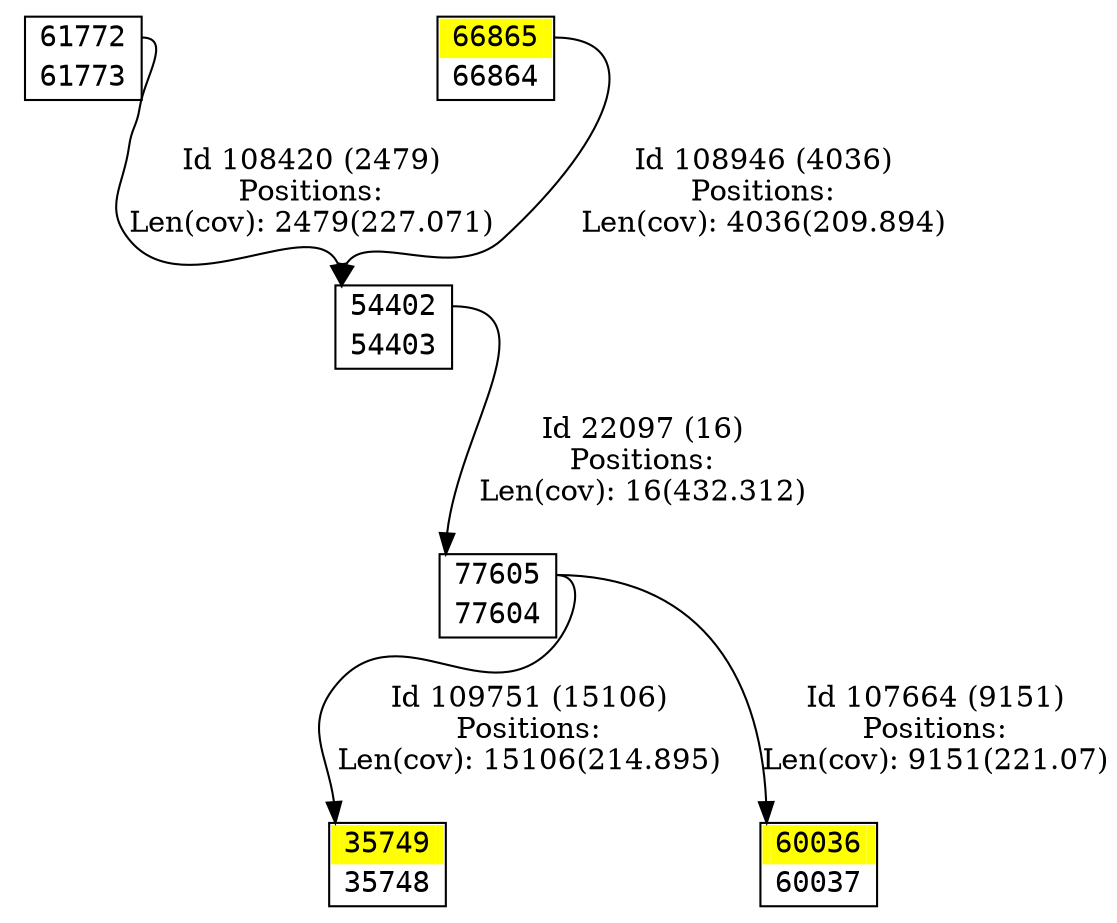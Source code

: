 digraph graph_picture {
node[fontname=<Courier> ,penwidth=<1.8> ,shape=<plaintext> ]
vertex_35748_35749[label=<<TABLE BORDER="1" CELLSPACING="0" >
<TR><TD BORDER="0" PORT = "port_35749_in" color="yellow" bgcolor="yellow" ></TD><TD BORDER="0" color="yellow" bgcolor="yellow" >35749</TD><TD BORDER="0" PORT = "port_35749_out" color="yellow" bgcolor="yellow" ></TD></TR>
<TR><TD BORDER="0" PORT = "port_35748_out" color="white" bgcolor="white" ></TD><TD BORDER="0" color="white" bgcolor="white" >35748</TD><TD BORDER="0" PORT = "port_35748_in" color="white" bgcolor="white" ></TD></TR>
</TABLE>> ,color=<black> ,URL=</vertex/35749.svg> ]
vertex_54402_54403[label=<<TABLE BORDER="1" CELLSPACING="0" >
<TR><TD BORDER="0" PORT = "port_54402_in" color="white" bgcolor="white" ></TD><TD BORDER="0" color="white" bgcolor="white" >54402</TD><TD BORDER="0" PORT = "port_54402_out" color="white" bgcolor="white" ></TD></TR>
<TR><TD BORDER="0" PORT = "port_54403_out" color="white" bgcolor="white" ></TD><TD BORDER="0" color="white" bgcolor="white" >54403</TD><TD BORDER="0" PORT = "port_54403_in" color="white" bgcolor="white" ></TD></TR>
</TABLE>> ,color=<black> ,URL=</vertex/54402.svg> ]
vertex_60036_60037[label=<<TABLE BORDER="1" CELLSPACING="0" >
<TR><TD BORDER="0" PORT = "port_60036_in" color="yellow" bgcolor="yellow" ></TD><TD BORDER="0" color="yellow" bgcolor="yellow" >60036</TD><TD BORDER="0" PORT = "port_60036_out" color="yellow" bgcolor="yellow" ></TD></TR>
<TR><TD BORDER="0" PORT = "port_60037_out" color="white" bgcolor="white" ></TD><TD BORDER="0" color="white" bgcolor="white" >60037</TD><TD BORDER="0" PORT = "port_60037_in" color="white" bgcolor="white" ></TD></TR>
</TABLE>> ,color=<black> ,URL=</vertex/60036.svg> ]
vertex_61772_61773[label=<<TABLE BORDER="1" CELLSPACING="0" >
<TR><TD BORDER="0" PORT = "port_61772_in" color="white" bgcolor="white" ></TD><TD BORDER="0" color="white" bgcolor="white" >61772</TD><TD BORDER="0" PORT = "port_61772_out" color="white" bgcolor="white" ></TD></TR>
<TR><TD BORDER="0" PORT = "port_61773_out" color="white" bgcolor="white" ></TD><TD BORDER="0" color="white" bgcolor="white" >61773</TD><TD BORDER="0" PORT = "port_61773_in" color="white" bgcolor="white" ></TD></TR>
</TABLE>> ,color=<black> ,URL=</vertex/61772.svg> ]
vertex_66864_66865[label=<<TABLE BORDER="1" CELLSPACING="0" >
<TR><TD BORDER="0" PORT = "port_66865_in" color="yellow" bgcolor="yellow" ></TD><TD BORDER="0" color="yellow" bgcolor="yellow" >66865</TD><TD BORDER="0" PORT = "port_66865_out" color="yellow" bgcolor="yellow" ></TD></TR>
<TR><TD BORDER="0" PORT = "port_66864_out" color="white" bgcolor="white" ></TD><TD BORDER="0" color="white" bgcolor="white" >66864</TD><TD BORDER="0" PORT = "port_66864_in" color="white" bgcolor="white" ></TD></TR>
</TABLE>> ,color=<black> ,URL=</vertex/66865.svg> ]
vertex_77604_77605[label=<<TABLE BORDER="1" CELLSPACING="0" >
<TR><TD BORDER="0" PORT = "port_77605_in" color="white" bgcolor="white" ></TD><TD BORDER="0" color="white" bgcolor="white" >77605</TD><TD BORDER="0" PORT = "port_77605_out" color="white" bgcolor="white" ></TD></TR>
<TR><TD BORDER="0" PORT = "port_77604_out" color="white" bgcolor="white" ></TD><TD BORDER="0" color="white" bgcolor="white" >77604</TD><TD BORDER="0" PORT = "port_77604_in" color="white" bgcolor="white" ></TD></TR>
</TABLE>> ,color=<black> ,URL=</vertex/77605.svg> ]
vertex_54402_54403:port_54402_out->vertex_77604_77605:port_77605_in[label="Id 22097 (16)\nPositions:\nLen(cov): 16(432.312)" ,color=<black> ]
vertex_77604_77605:port_77605_out->vertex_60036_60037:port_60036_in[label="Id 107664 (9151)\nPositions:\nLen(cov): 9151(221.07)" ,color=<black> ]
vertex_61772_61773:port_61772_out->vertex_54402_54403:port_54402_in[label="Id 108420 (2479)\nPositions:\nLen(cov): 2479(227.071)" ,color=<black> ]
vertex_66864_66865:port_66865_out->vertex_54402_54403:port_54402_in[label="Id 108946 (4036)\nPositions:\nLen(cov): 4036(209.894)" ,color=<black> ]
vertex_77604_77605:port_77605_out->vertex_35748_35749:port_35749_in[label="Id 109751 (15106)\nPositions:\nLen(cov): 15106(214.895)" ,color=<black> ]
}
